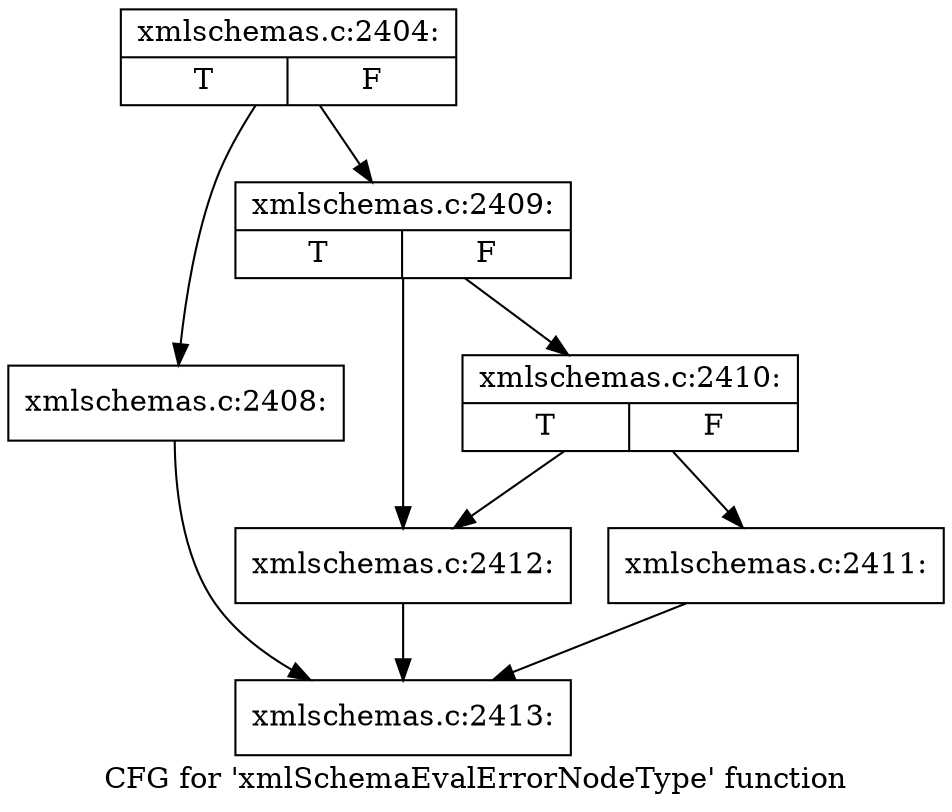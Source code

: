 digraph "CFG for 'xmlSchemaEvalErrorNodeType' function" {
	label="CFG for 'xmlSchemaEvalErrorNodeType' function";

	Node0x5428250 [shape=record,label="{xmlschemas.c:2404:|{<s0>T|<s1>F}}"];
	Node0x5428250 -> Node0x5428610;
	Node0x5428250 -> Node0x5428660;
	Node0x5428610 [shape=record,label="{xmlschemas.c:2408:}"];
	Node0x5428610 -> Node0x543ceb0;
	Node0x5428660 [shape=record,label="{xmlschemas.c:2409:|{<s0>T|<s1>F}}"];
	Node0x5428660 -> Node0x543dc50;
	Node0x5428660 -> Node0x543dc00;
	Node0x543dc50 [shape=record,label="{xmlschemas.c:2410:|{<s0>T|<s1>F}}"];
	Node0x543dc50 -> Node0x543dbb0;
	Node0x543dc50 -> Node0x543dc00;
	Node0x543dbb0 [shape=record,label="{xmlschemas.c:2411:}"];
	Node0x543dbb0 -> Node0x543ceb0;
	Node0x543dc00 [shape=record,label="{xmlschemas.c:2412:}"];
	Node0x543dc00 -> Node0x543ceb0;
	Node0x543ceb0 [shape=record,label="{xmlschemas.c:2413:}"];
}
